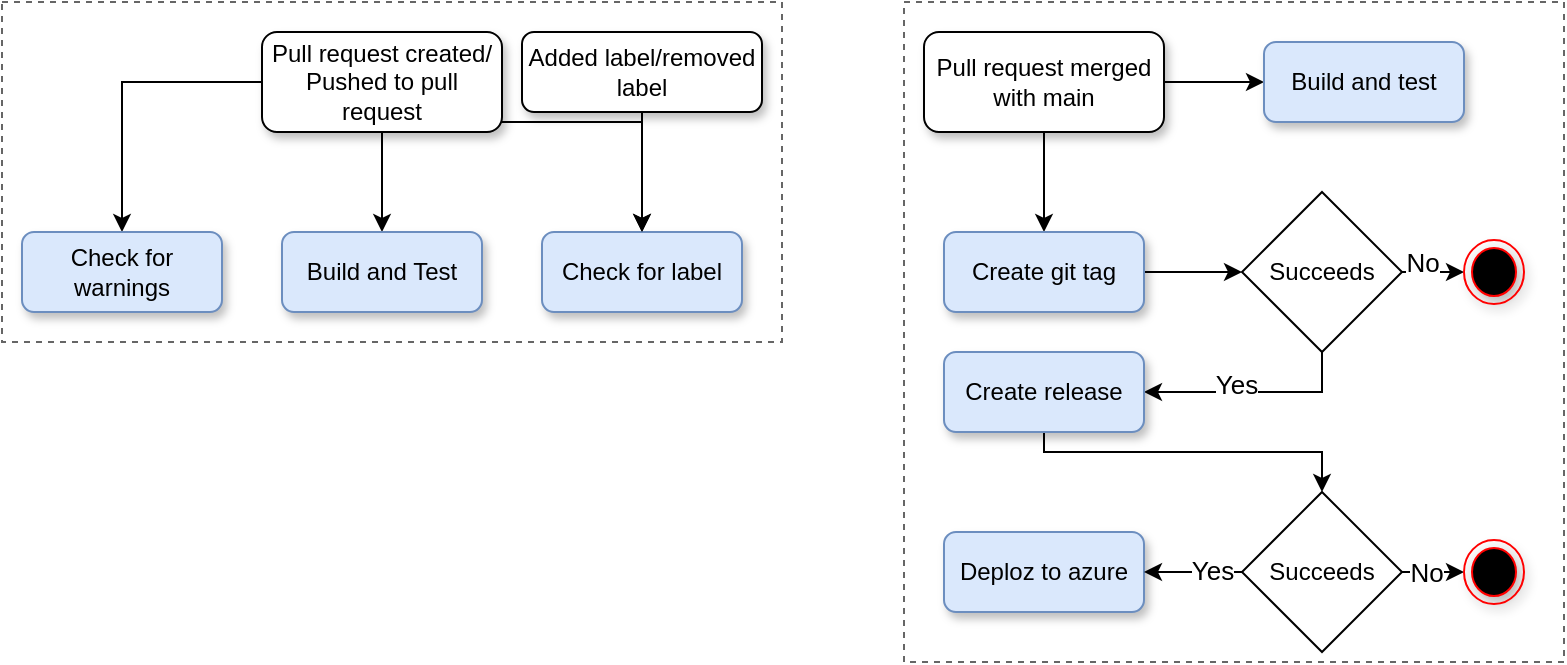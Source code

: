 <mxfile version="25.0.2">
  <diagram name="Page-1" id="EdjUWbUTRgpF777AnUio">
    <mxGraphModel dx="1024" dy="680" grid="0" gridSize="10" guides="1" tooltips="1" connect="1" arrows="1" fold="1" page="1" pageScale="1" pageWidth="850" pageHeight="1100" math="0" shadow="0">
      <root>
        <mxCell id="0" />
        <mxCell id="1" parent="0" />
        <mxCell id="33gt0j8Oc-9dUgp9ZtoJ-50" value="" style="rounded=0;whiteSpace=wrap;html=1;fillColor=none;dashed=1;strokeWidth=1;fontColor=#333333;strokeColor=#666666;shadow=0;" vertex="1" parent="1">
          <mxGeometry x="490" y="50" width="330" height="330" as="geometry" />
        </mxCell>
        <mxCell id="33gt0j8Oc-9dUgp9ZtoJ-41" value="" style="rounded=0;whiteSpace=wrap;html=1;fillColor=none;dashed=1;strokeWidth=1;fontColor=#333333;strokeColor=#666666;shadow=0;" vertex="1" parent="1">
          <mxGeometry x="39" y="50" width="390" height="170" as="geometry" />
        </mxCell>
        <mxCell id="33gt0j8Oc-9dUgp9ZtoJ-9" value="" style="edgeStyle=orthogonalEdgeStyle;rounded=0;orthogonalLoop=1;jettySize=auto;html=1;" edge="1" parent="1" source="33gt0j8Oc-9dUgp9ZtoJ-2" target="33gt0j8Oc-9dUgp9ZtoJ-4">
          <mxGeometry relative="1" as="geometry" />
        </mxCell>
        <mxCell id="33gt0j8Oc-9dUgp9ZtoJ-10" style="edgeStyle=orthogonalEdgeStyle;rounded=0;orthogonalLoop=1;jettySize=auto;html=1;entryX=0.5;entryY=0;entryDx=0;entryDy=0;" edge="1" parent="1" source="33gt0j8Oc-9dUgp9ZtoJ-2" target="33gt0j8Oc-9dUgp9ZtoJ-3">
          <mxGeometry relative="1" as="geometry" />
        </mxCell>
        <mxCell id="33gt0j8Oc-9dUgp9ZtoJ-11" style="edgeStyle=orthogonalEdgeStyle;rounded=0;orthogonalLoop=1;jettySize=auto;html=1;" edge="1" parent="1" source="33gt0j8Oc-9dUgp9ZtoJ-2" target="33gt0j8Oc-9dUgp9ZtoJ-5">
          <mxGeometry relative="1" as="geometry">
            <Array as="points">
              <mxPoint x="359" y="110" />
            </Array>
          </mxGeometry>
        </mxCell>
        <mxCell id="33gt0j8Oc-9dUgp9ZtoJ-2" value="Pull request created/&lt;div&gt;Pushed to pull request&lt;/div&gt;" style="rounded=1;whiteSpace=wrap;html=1;shadow=1;" vertex="1" parent="1">
          <mxGeometry x="169" y="65" width="120" height="50" as="geometry" />
        </mxCell>
        <mxCell id="33gt0j8Oc-9dUgp9ZtoJ-3" value="Check for warnings" style="rounded=1;whiteSpace=wrap;html=1;fillColor=#dae8fc;strokeColor=#6c8ebf;shadow=1;" vertex="1" parent="1">
          <mxGeometry x="49" y="165" width="100" height="40" as="geometry" />
        </mxCell>
        <mxCell id="33gt0j8Oc-9dUgp9ZtoJ-4" value="Build and Test" style="rounded=1;whiteSpace=wrap;html=1;fillColor=#dae8fc;strokeColor=#6c8ebf;shadow=1;" vertex="1" parent="1">
          <mxGeometry x="179" y="165" width="100" height="40" as="geometry" />
        </mxCell>
        <mxCell id="33gt0j8Oc-9dUgp9ZtoJ-5" value="Check for label" style="rounded=1;whiteSpace=wrap;html=1;fillColor=#dae8fc;strokeColor=#6c8ebf;shadow=1;" vertex="1" parent="1">
          <mxGeometry x="309" y="165" width="100" height="40" as="geometry" />
        </mxCell>
        <mxCell id="33gt0j8Oc-9dUgp9ZtoJ-14" style="edgeStyle=orthogonalEdgeStyle;rounded=0;orthogonalLoop=1;jettySize=auto;html=1;entryX=0.5;entryY=0;entryDx=0;entryDy=0;exitX=0.5;exitY=1;exitDx=0;exitDy=0;" edge="1" parent="1" source="33gt0j8Oc-9dUgp9ZtoJ-12" target="33gt0j8Oc-9dUgp9ZtoJ-5">
          <mxGeometry relative="1" as="geometry" />
        </mxCell>
        <mxCell id="33gt0j8Oc-9dUgp9ZtoJ-12" value="Added label/removed label" style="rounded=1;whiteSpace=wrap;html=1;shadow=1;" vertex="1" parent="1">
          <mxGeometry x="299" y="65" width="120" height="40" as="geometry" />
        </mxCell>
        <mxCell id="33gt0j8Oc-9dUgp9ZtoJ-18" value="" style="edgeStyle=orthogonalEdgeStyle;rounded=0;orthogonalLoop=1;jettySize=auto;html=1;" edge="1" parent="1" source="33gt0j8Oc-9dUgp9ZtoJ-16" target="33gt0j8Oc-9dUgp9ZtoJ-17">
          <mxGeometry relative="1" as="geometry" />
        </mxCell>
        <mxCell id="33gt0j8Oc-9dUgp9ZtoJ-21" style="edgeStyle=orthogonalEdgeStyle;rounded=0;orthogonalLoop=1;jettySize=auto;html=1;" edge="1" parent="1" source="33gt0j8Oc-9dUgp9ZtoJ-16" target="33gt0j8Oc-9dUgp9ZtoJ-19">
          <mxGeometry relative="1" as="geometry" />
        </mxCell>
        <mxCell id="33gt0j8Oc-9dUgp9ZtoJ-16" value="Pull request merged with main" style="rounded=1;whiteSpace=wrap;html=1;shadow=1;" vertex="1" parent="1">
          <mxGeometry x="500" y="65" width="120" height="50" as="geometry" />
        </mxCell>
        <mxCell id="33gt0j8Oc-9dUgp9ZtoJ-23" value="" style="edgeStyle=orthogonalEdgeStyle;rounded=0;orthogonalLoop=1;jettySize=auto;html=1;" edge="1" parent="1" source="33gt0j8Oc-9dUgp9ZtoJ-17" target="33gt0j8Oc-9dUgp9ZtoJ-22">
          <mxGeometry relative="1" as="geometry" />
        </mxCell>
        <mxCell id="33gt0j8Oc-9dUgp9ZtoJ-17" value="Create git tag" style="rounded=1;whiteSpace=wrap;html=1;fillColor=#dae8fc;strokeColor=#6c8ebf;shadow=1;" vertex="1" parent="1">
          <mxGeometry x="510" y="165" width="100" height="40" as="geometry" />
        </mxCell>
        <mxCell id="33gt0j8Oc-9dUgp9ZtoJ-19" value="Build and test" style="rounded=1;whiteSpace=wrap;html=1;fillColor=#dae8fc;strokeColor=#6c8ebf;shadow=1;" vertex="1" parent="1">
          <mxGeometry x="670" y="70" width="100" height="40" as="geometry" />
        </mxCell>
        <mxCell id="33gt0j8Oc-9dUgp9ZtoJ-28" value="" style="edgeStyle=orthogonalEdgeStyle;rounded=0;orthogonalLoop=1;jettySize=auto;html=1;exitX=0.5;exitY=1;exitDx=0;exitDy=0;entryX=1;entryY=0.5;entryDx=0;entryDy=0;" edge="1" parent="1" source="33gt0j8Oc-9dUgp9ZtoJ-22" target="33gt0j8Oc-9dUgp9ZtoJ-24">
          <mxGeometry relative="1" as="geometry" />
        </mxCell>
        <mxCell id="33gt0j8Oc-9dUgp9ZtoJ-38" value="&lt;font style=&quot;font-size: 13px;&quot;&gt;Yes&lt;/font&gt;" style="edgeLabel;html=1;align=center;verticalAlign=middle;resizable=0;points=[];" vertex="1" connectable="0" parent="33gt0j8Oc-9dUgp9ZtoJ-28">
          <mxGeometry x="0.152" y="-4" relative="1" as="geometry">
            <mxPoint as="offset" />
          </mxGeometry>
        </mxCell>
        <mxCell id="33gt0j8Oc-9dUgp9ZtoJ-45" value="" style="edgeStyle=orthogonalEdgeStyle;rounded=0;orthogonalLoop=1;jettySize=auto;html=1;" edge="1" parent="1" source="33gt0j8Oc-9dUgp9ZtoJ-22" target="33gt0j8Oc-9dUgp9ZtoJ-44">
          <mxGeometry relative="1" as="geometry" />
        </mxCell>
        <mxCell id="33gt0j8Oc-9dUgp9ZtoJ-48" value="&lt;font style=&quot;font-size: 13px;&quot;&gt;No&lt;/font&gt;" style="edgeLabel;html=1;align=center;verticalAlign=middle;resizable=0;points=[];" vertex="1" connectable="0" parent="33gt0j8Oc-9dUgp9ZtoJ-45">
          <mxGeometry x="-0.603" y="2" relative="1" as="geometry">
            <mxPoint y="-3" as="offset" />
          </mxGeometry>
        </mxCell>
        <mxCell id="33gt0j8Oc-9dUgp9ZtoJ-22" value="Succeeds" style="rhombus;whiteSpace=wrap;html=1;" vertex="1" parent="1">
          <mxGeometry x="659" y="145" width="80" height="80" as="geometry" />
        </mxCell>
        <mxCell id="33gt0j8Oc-9dUgp9ZtoJ-37" style="edgeStyle=orthogonalEdgeStyle;rounded=0;orthogonalLoop=1;jettySize=auto;html=1;" edge="1" parent="1" source="33gt0j8Oc-9dUgp9ZtoJ-24" target="33gt0j8Oc-9dUgp9ZtoJ-31">
          <mxGeometry relative="1" as="geometry">
            <Array as="points">
              <mxPoint x="560" y="275" />
            </Array>
          </mxGeometry>
        </mxCell>
        <mxCell id="33gt0j8Oc-9dUgp9ZtoJ-24" value="Create release" style="rounded=1;whiteSpace=wrap;html=1;fillColor=#dae8fc;strokeColor=#6c8ebf;shadow=1;" vertex="1" parent="1">
          <mxGeometry x="510" y="225" width="100" height="40" as="geometry" />
        </mxCell>
        <mxCell id="33gt0j8Oc-9dUgp9ZtoJ-26" value="Deploz to azure" style="rounded=1;whiteSpace=wrap;html=1;fillColor=#dae8fc;strokeColor=#6c8ebf;shadow=1;" vertex="1" parent="1">
          <mxGeometry x="510" y="315" width="100" height="40" as="geometry" />
        </mxCell>
        <mxCell id="33gt0j8Oc-9dUgp9ZtoJ-33" value="" style="edgeStyle=orthogonalEdgeStyle;rounded=0;orthogonalLoop=1;jettySize=auto;html=1;exitX=0;exitY=0.5;exitDx=0;exitDy=0;entryX=1;entryY=0.5;entryDx=0;entryDy=0;" edge="1" parent="1" source="33gt0j8Oc-9dUgp9ZtoJ-31" target="33gt0j8Oc-9dUgp9ZtoJ-26">
          <mxGeometry relative="1" as="geometry" />
        </mxCell>
        <mxCell id="33gt0j8Oc-9dUgp9ZtoJ-39" value="&lt;font style=&quot;font-size: 13px;&quot;&gt;Yes&lt;/font&gt;" style="edgeLabel;html=1;align=center;verticalAlign=middle;resizable=0;points=[];" vertex="1" connectable="0" parent="33gt0j8Oc-9dUgp9ZtoJ-33">
          <mxGeometry x="-0.362" y="-1" relative="1" as="geometry">
            <mxPoint as="offset" />
          </mxGeometry>
        </mxCell>
        <mxCell id="33gt0j8Oc-9dUgp9ZtoJ-47" value="" style="edgeStyle=orthogonalEdgeStyle;rounded=0;orthogonalLoop=1;jettySize=auto;html=1;" edge="1" parent="1" source="33gt0j8Oc-9dUgp9ZtoJ-31" target="33gt0j8Oc-9dUgp9ZtoJ-46">
          <mxGeometry relative="1" as="geometry" />
        </mxCell>
        <mxCell id="33gt0j8Oc-9dUgp9ZtoJ-49" value="&lt;font style=&quot;font-size: 13px;&quot;&gt;No&lt;/font&gt;" style="edgeLabel;html=1;align=center;verticalAlign=middle;resizable=0;points=[];" vertex="1" connectable="0" parent="33gt0j8Oc-9dUgp9ZtoJ-47">
          <mxGeometry x="-0.623" relative="1" as="geometry">
            <mxPoint x="3" as="offset" />
          </mxGeometry>
        </mxCell>
        <mxCell id="33gt0j8Oc-9dUgp9ZtoJ-31" value="Succeeds" style="rhombus;whiteSpace=wrap;html=1;" vertex="1" parent="1">
          <mxGeometry x="659" y="295" width="80" height="80" as="geometry" />
        </mxCell>
        <mxCell id="33gt0j8Oc-9dUgp9ZtoJ-44" value="" style="ellipse;html=1;shape=endState;fillColor=#000000;strokeColor=#ff0000;shadow=1;" vertex="1" parent="1">
          <mxGeometry x="770" y="169" width="30" height="32" as="geometry" />
        </mxCell>
        <mxCell id="33gt0j8Oc-9dUgp9ZtoJ-46" value="" style="ellipse;html=1;shape=endState;fillColor=#000000;strokeColor=#ff0000;shadow=1;" vertex="1" parent="1">
          <mxGeometry x="770" y="319" width="30" height="32" as="geometry" />
        </mxCell>
      </root>
    </mxGraphModel>
  </diagram>
</mxfile>

